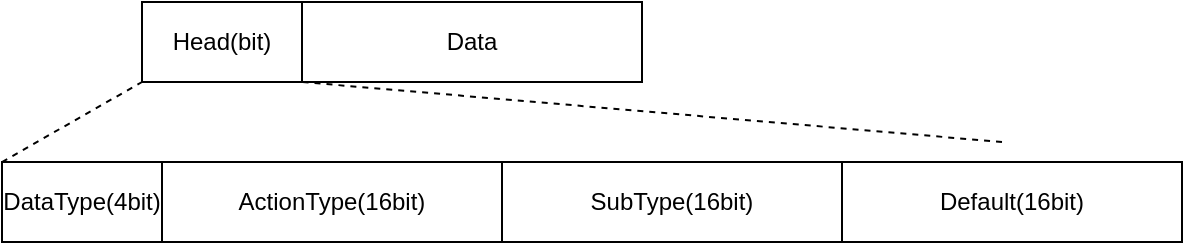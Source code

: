 <mxfile version="23.1.7" type="github">
  <diagram name="第 1 页" id="LsnD8-VomTxzoIUvUdtn">
    <mxGraphModel dx="784" dy="400" grid="1" gridSize="10" guides="1" tooltips="1" connect="1" arrows="1" fold="1" page="1" pageScale="1" pageWidth="827" pageHeight="1169" math="0" shadow="0">
      <root>
        <mxCell id="0" />
        <mxCell id="1" parent="0" />
        <mxCell id="6rBBKJ598IntfDfWMGEn-23" value="" style="endArrow=none;html=1;rounded=0;entryX=0.23;entryY=0.005;entryDx=0;entryDy=0;entryPerimeter=0;exitX=0.23;exitY=0.984;exitDx=0;exitDy=0;exitPerimeter=0;" edge="1" parent="1">
          <mxGeometry width="50" height="50" relative="1" as="geometry">
            <mxPoint x="210.0" y="369.16" as="sourcePoint" />
            <mxPoint x="210.0" y="330.0" as="targetPoint" />
          </mxGeometry>
        </mxCell>
        <mxCell id="6rBBKJ598IntfDfWMGEn-27" value="DataType(4bit)" style="rounded=0;whiteSpace=wrap;html=1;" vertex="1" parent="1">
          <mxGeometry x="60" y="410" width="80" height="40" as="geometry" />
        </mxCell>
        <mxCell id="6rBBKJ598IntfDfWMGEn-28" value="" style="endArrow=none;dashed=1;html=1;rounded=0;entryX=0;entryY=1;entryDx=0;entryDy=0;exitX=0;exitY=0;exitDx=0;exitDy=0;" edge="1" parent="1" source="6rBBKJ598IntfDfWMGEn-27">
          <mxGeometry width="50" height="50" relative="1" as="geometry">
            <mxPoint x="-50" y="420" as="sourcePoint" />
            <mxPoint x="130.0" y="370" as="targetPoint" />
          </mxGeometry>
        </mxCell>
        <mxCell id="6rBBKJ598IntfDfWMGEn-30" value="" style="endArrow=none;dashed=1;html=1;rounded=0;entryX=0.32;entryY=1;entryDx=0;entryDy=0;entryPerimeter=0;" edge="1" parent="1">
          <mxGeometry width="50" height="50" relative="1" as="geometry">
            <mxPoint x="560" y="400" as="sourcePoint" />
            <mxPoint x="210" y="370" as="targetPoint" />
          </mxGeometry>
        </mxCell>
        <mxCell id="6rBBKJ598IntfDfWMGEn-31" value="ActionType(16bit)" style="rounded=0;whiteSpace=wrap;html=1;" vertex="1" parent="1">
          <mxGeometry x="140" y="410" width="170" height="40" as="geometry" />
        </mxCell>
        <mxCell id="6rBBKJ598IntfDfWMGEn-34" value="SubType(16bit)" style="rounded=0;whiteSpace=wrap;html=1;" vertex="1" parent="1">
          <mxGeometry x="310" y="410" width="170" height="40" as="geometry" />
        </mxCell>
        <mxCell id="6rBBKJ598IntfDfWMGEn-36" value="Head(bit)" style="rounded=0;whiteSpace=wrap;html=1;" vertex="1" parent="1">
          <mxGeometry x="130" y="330" width="80" height="40" as="geometry" />
        </mxCell>
        <mxCell id="6rBBKJ598IntfDfWMGEn-37" value="Data" style="rounded=0;whiteSpace=wrap;html=1;" vertex="1" parent="1">
          <mxGeometry x="210" y="330" width="170" height="40" as="geometry" />
        </mxCell>
        <mxCell id="6rBBKJ598IntfDfWMGEn-38" value="Default(16bit)" style="rounded=0;whiteSpace=wrap;html=1;" vertex="1" parent="1">
          <mxGeometry x="480" y="410" width="170" height="40" as="geometry" />
        </mxCell>
      </root>
    </mxGraphModel>
  </diagram>
</mxfile>
